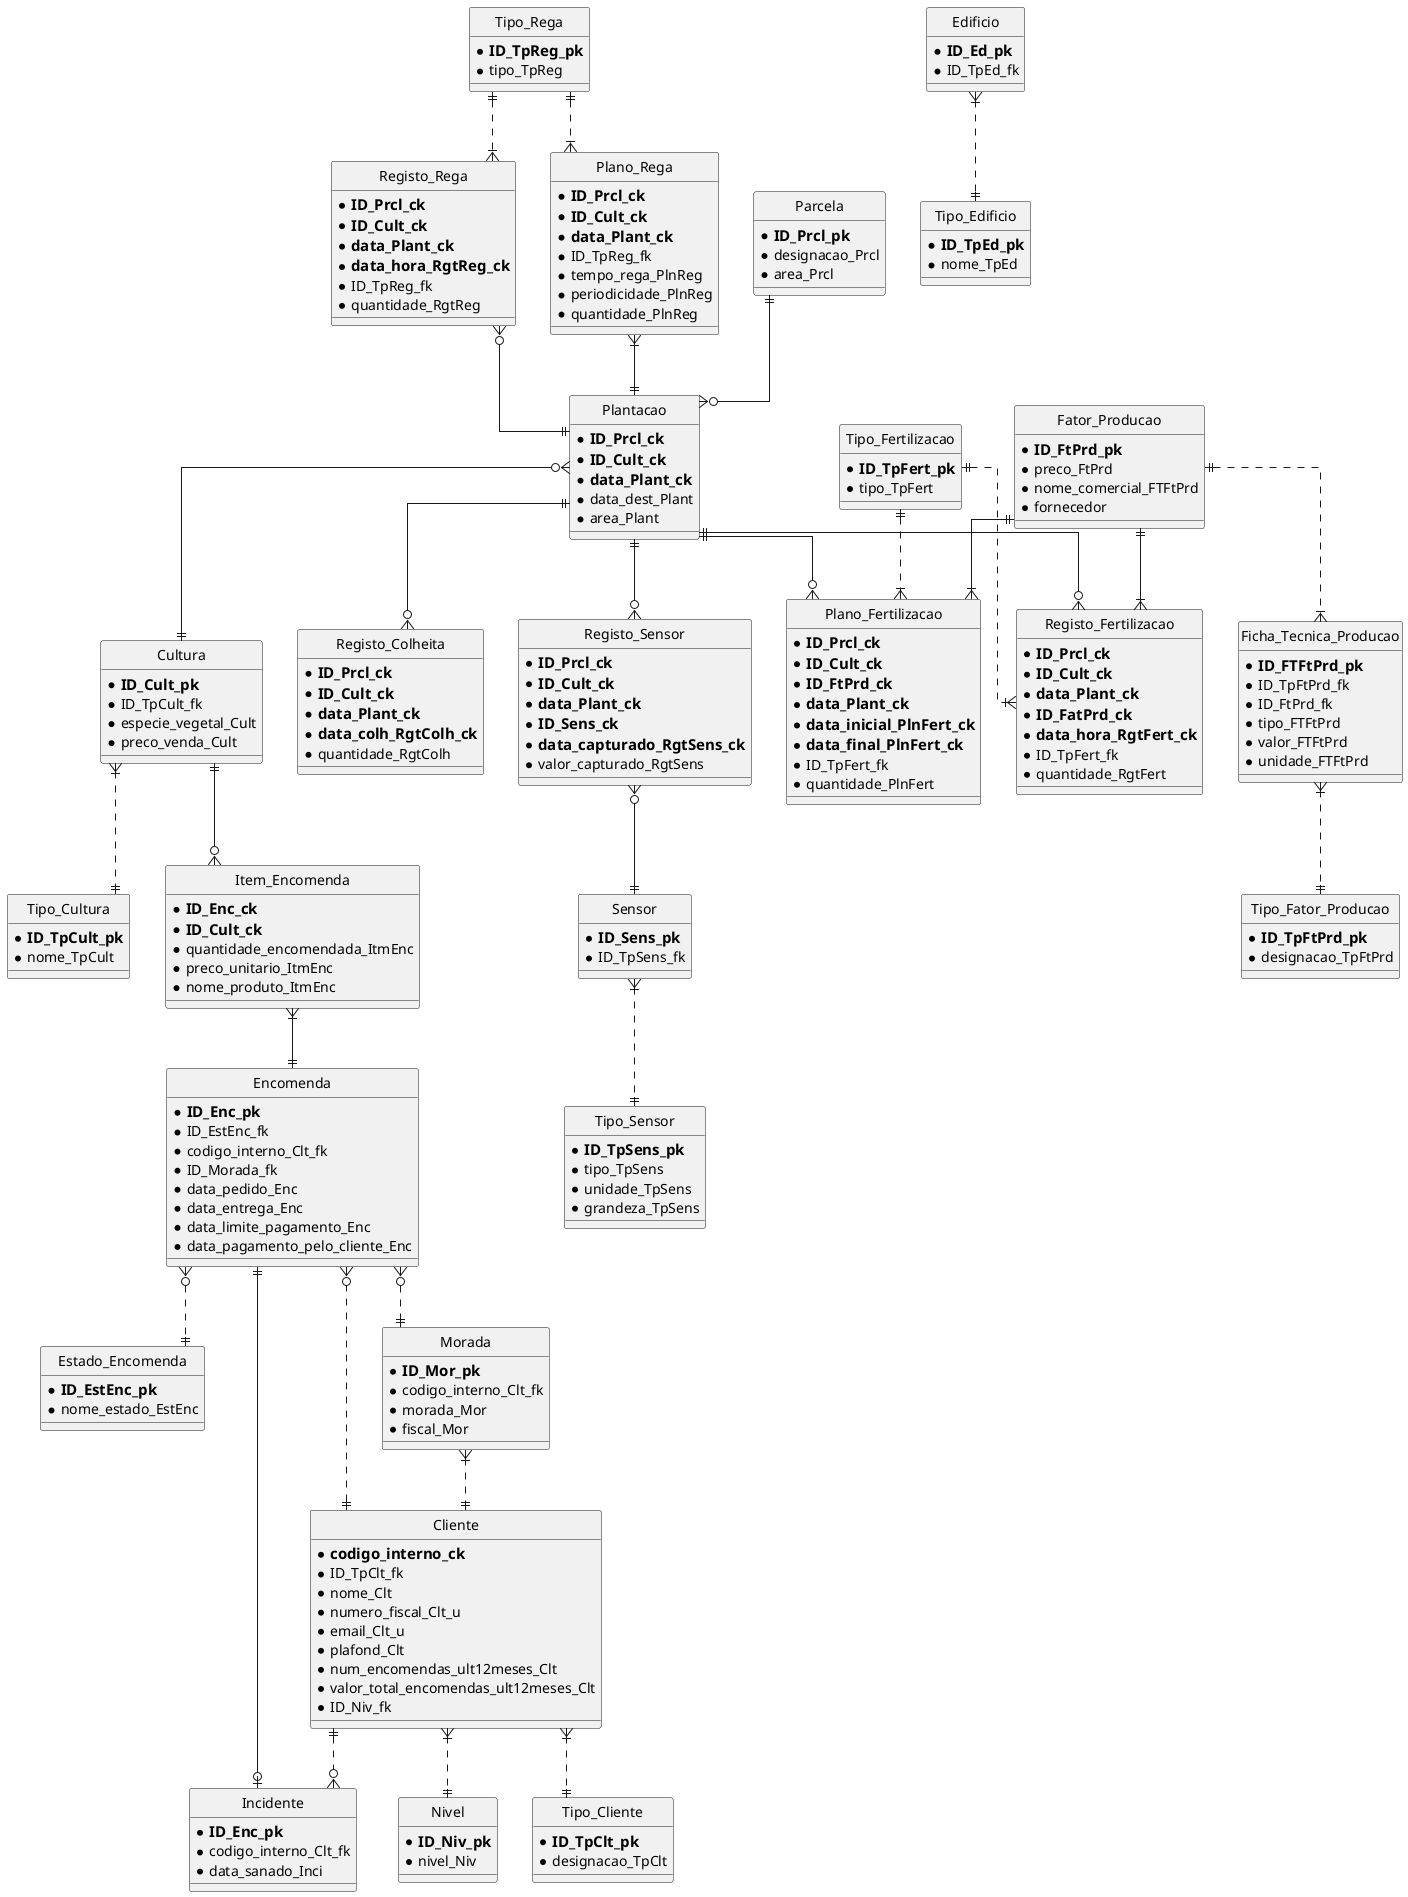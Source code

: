 @startuml
'https://plantuml.com/class-diagram
hide circle
skinparam linetype ortho

entity "Tipo_Rega" as TpReg {
  *===ID_TpReg_pk
  *tipo_TpReg
}

entity "Plano_Rega" as PlnReg {
  *===ID_Prcl_ck
  *===ID_Cult_ck
  *===data_Plant_ck
  *ID_TpReg_fk
  *tempo_rega_PlnReg
  *periodicidade_PlnReg
  *quantidade_PlnReg
}

entity "Registo_Rega" as RgtReg {
  *===ID_Prcl_ck
  *===ID_Cult_ck
  *===data_Plant_ck
  *===data_hora_RgtReg_ck
  *ID_TpReg_fk
  *quantidade_RgtReg
}

entity "Parcela" as Prcl {
  *===ID_Prcl_pk
  *designacao_Prcl
  *area_Prcl
}

entity "Registo_Colheita" as RgtColh {
  *===ID_Prcl_ck
  *===ID_Cult_ck
  *===data_Plant_ck
  *===data_colh_RgtColh_ck
  *quantidade_RgtColh
}

entity "Plantacao" as Plant {
  *===ID_Prcl_ck
  *===ID_Cult_ck
  *===data_Plant_ck
  *data_dest_Plant
  *area_Plant
}

entity "Tipo_Fator_Producao" as TpFtPrd {
  *===ID_TpFtPrd_pk
  *designacao_TpFtPrd
}

entity "Cultura" as Cult {
  *===ID_Cult_pk
  *ID_TpCult_fk
  *especie_vegetal_Cult
  *preco_venda_Cult
}

entity "Tipo_Cultura" as TpCult {
  *===ID_TpCult_pk
  *nome_TpCult
}

entity "Fator_Producao" as FtPrd {
  *===ID_FtPrd_pk
  *preco_FtPrd
  *nome_comercial_FTFtPrd
  *fornecedor
}

entity "Plano_Fertilizacao" as PlnFert {
  *===ID_Prcl_ck
  *===ID_Cult_ck
  *===ID_FtPrd_ck
  *===data_Plant_ck
  *===data_inicial_PlnFert_ck
  *===data_final_PlnFert_ck
  *ID_TpFert_fk
  *quantidade_PlnFert
}

entity "Registo_Fertilizacao" as RgtFert {
  *===ID_Prcl_ck
  *===ID_Cult_ck
  *===data_Plant_ck
  *===ID_FatPrd_ck
  *===data_hora_RgtFert_ck
  *ID_TpFert_fk
  *quantidade_RgtFert
}

entity "Sensor" as Sens {
  *===ID_Sens_pk
  *ID_TpSens_fk
}

entity "Tipo_Sensor" as TpSens {
  *===ID_TpSens_pk
  *tipo_TpSens
  *unidade_TpSens
  *grandeza_TpSens
}

entity "Registo_Sensor" as RgtSens {
  *===ID_Prcl_ck
  *===ID_Cult_ck
  *===data_Plant_ck
  *===ID_Sens_ck
  *===data_capturado_RgtSens_ck
  *valor_capturado_RgtSens
}

entity "Edificio" as Ed {
  *===ID_Ed_pk
  *ID_TpEd_fk
}

entity "Tipo_Edificio" as TpEd {
  *===ID_TpEd_pk
  *nome_TpEd
}

entity "Estado_Encomenda" as EstEnc {
  *===ID_EstEnc_pk
  *nome_estado_EstEnc
}

entity "Encomenda" as Enc {
  *===ID_Enc_pk
  *ID_EstEnc_fk
  *codigo_interno_Clt_fk
  *ID_Morada_fk
  *data_pedido_Enc
  *data_entrega_Enc
  *data_limite_pagamento_Enc
  *data_pagamento_pelo_cliente_Enc
}

entity "Incidente" as Inci {
  *===ID_Enc_pk
  *codigo_interno_Clt_fk
  *data_sanado_Inci
}

entity "Cliente" as Clt {
  *===codigo_interno_ck
  *ID_TpClt_fk
  *nome_Clt
  *numero_fiscal_Clt_u
  *email_Clt_u
  *plafond_Clt
  *num_encomendas_ult12meses_Clt
  *valor_total_encomendas_ult12meses_Clt
  *ID_Niv_fk
}

entity "Tipo_Cliente" as TpClt {
  *===ID_TpClt_pk
  *designacao_TpClt
}

entity "Nivel" as Niv {
  *===ID_Niv_pk
  *nivel_Niv
}

entity "Item_Encomenda" as ItmEnc {
  *===ID_Enc_ck
  *===ID_Cult_ck
  *quantidade_encomendada_ItmEnc
  *preco_unitario_ItmEnc
  *nome_produto_ItmEnc
}

entity "Tipo_Fertilizacao" as TpFert {
  *===ID_TpFert_pk
  *tipo_TpFert
}

entity "Ficha_Tecnica_Producao" as FTFtPrd {
  *===ID_FTFtPrd_pk
  *ID_TpFtPrd_fk
  *ID_FtPrd_fk
  *tipo_FTFtPrd
  *valor_FTFtPrd
  *unidade_FTFtPrd
}

entity "Morada" as Mor {
  *===ID_Mor_pk
  *codigo_interno_Clt_fk
  *morada_Mor
  *fiscal_Mor
}


TpReg ||..|{ RgtReg
TpReg ||..|{ PlnReg
RgtReg }o--|| Plant
PlnReg }|--|| Plant
Plant ||--o{ RgtColh
Prcl ||--o{ Plant
Plant ||--o{ RgtSens
RgtSens }o--|| Sens
Sens }|..|| TpSens
Plant }o--|| Cult
Cult }|..|| TpCult
Plant ||--o{ RgtFert
Plant ||--o{ PlnFert
TpFert ||..|{ RgtFert
TpFert ||..|{ PlnFert
FtPrd ||--|{ PlnFert
FtPrd ||--|{ RgtFert
FtPrd ||..|{ FTFtPrd
FTFtPrd }|..|| TpFtPrd
Cult ||--o{ ItmEnc
ItmEnc }|--|| Enc
Enc }o..|| EstEnc
Enc ||--o| Inci
Enc }o..|| Mor
Mor }|..|| Clt
Clt ||..o{ Enc
Clt ||..o{ Inci
Clt }|..|| TpClt
Clt }|..|| Niv
Ed }|..|| TpEd

@enduml
